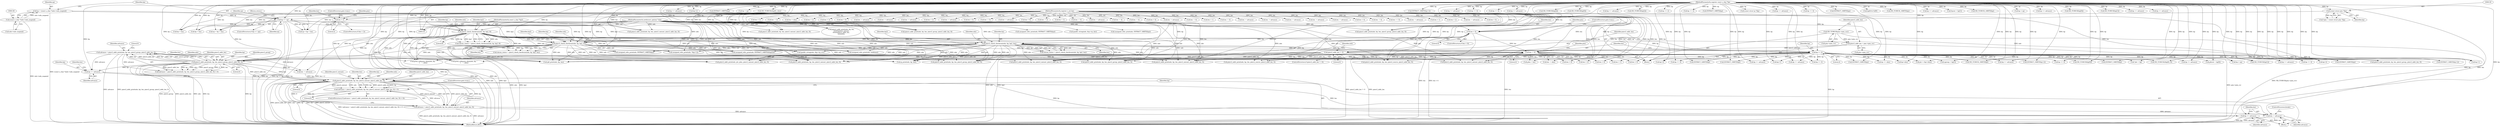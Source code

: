 digraph "0_tcpdump_5dc1860d8267b1e0cb78c9ffa2a40bea2fdb3ddc_4@pointer" {
"1000716" [label="(Call,bp += advance)"];
"1000705" [label="(Call,advance = pimv2_addr_print(ndo, bp, len, pimv2_group, pimv2_addr_len, 0))"];
"1000707" [label="(Call,pimv2_addr_print(ndo, bp, len, pimv2_group, pimv2_addr_len, 0))"];
"1000224" [label="(Call,pimv2_check_checksum(ndo, bp, bp2, 8))"];
"1000120" [label="(MethodParameterIn,netdissect_options *ndo)"];
"1000121" [label="(MethodParameterIn,register const u_char *bp)"];
"1000143" [label="(Call,bp >= ep)"];
"1000129" [label="(Call,(const struct pim *)bp)"];
"1000135" [label="(Call,ep = (const u_char *)ndo->ndo_snapend)"];
"1000137" [label="(Call,(const u_char *)ndo->ndo_snapend)"];
"1000123" [label="(MethodParameterIn,const u_char *bp2)"];
"1000236" [label="(Call,pimv2_check_checksum(ndo, bp, bp2, len))"];
"1000181" [label="(Call,len < 4)"];
"1000159" [label="(Call,len < 2)"];
"1000122" [label="(MethodParameterIn,register u_int len)"];
"1000245" [label="(Call,pimv2_check_checksum(ndo, bp, bp2, len))"];
"1000271" [label="(Call,bp += 4)"];
"1000274" [label="(Call,len -= 4)"];
"1000173" [label="(Call,pimv2_addr_len != 0)"];
"1000167" [label="(Call,pimv2_addr_len = pim->pim_rsv)"];
"1000163" [label="(Call,ND_TCHECK(pim->pim_rsv))"];
"1000730" [label="(Call,pimv2_addr_print(ndo, bp, len, pimv2_unicast, pimv2_addr_len, 0))"];
"1000727" [label="(Call,(advance = pimv2_addr_print(ndo, bp, len, pimv2_unicast, pimv2_addr_len, 0)) < 0)"];
"1000728" [label="(Call,advance = pimv2_addr_print(ndo, bp, len, pimv2_unicast, pimv2_addr_len, 0))"];
"1000739" [label="(Call,bp += advance)"];
"1000742" [label="(Call,len -= advance)"];
"1001291" [label="(Call,bp += advance)"];
"1000741" [label="(Identifier,advance)"];
"1000391" [label="(Call,bp+2)"];
"1000386" [label="(Call,EXTRACT_16BITS(bp))"];
"1000131" [label="(Identifier,bp)"];
"1000124" [label="(Block,)"];
"1000184" [label="(ControlStructure,goto trunc;)"];
"1001294" [label="(Call,len -= advance)"];
"1000127" [label="(Call,*pim = (const struct pim *)bp)"];
"1000222" [label="(Call,cksum_status = pimv2_check_checksum(ndo, bp, bp2, 8))"];
"1001417" [label="(Call,pimv2_addr_print(ndo, bp, len, pimv2_unicast, pimv2_addr_len, 0))"];
"1000297" [label="(Call,ND_TCHECK2(bp[0], 4))"];
"1000274" [label="(Call,len -= 4)"];
"1000717" [label="(Identifier,bp)"];
"1001010" [label="(Call,EXTRACT_16BITS(bp))"];
"1001171" [label="(Call,bp < ep)"];
"1000977" [label="(Call,pimv2_addr_print(ndo, bp, len, pimv2_source, pimv2_addr_len, 0))"];
"1000866" [label="(Call,pimv2_addr_print(ndo, bp, len, pimv2_group, pimv2_addr_len, 0))"];
"1001199" [label="(Call,len -= advance)"];
"1001468" [label="(Call,len -= advance)"];
"1000719" [label="(Call,len -= advance)"];
"1000500" [label="(Call,unsigned_relts_print(ndo, *(bp+1)))"];
"1000340" [label="(Call,ND_TCHECK2(bp[0], olen))"];
"1000150" [label="(Call,bp + len)"];
"1000172" [label="(ControlStructure,if (pimv2_addr_len != 0))"];
"1000728" [label="(Call,advance = pimv2_addr_print(ndo, bp, len, pimv2_unicast, pimv2_addr_len, 0))"];
"1000135" [label="(Call,ep = (const u_char *)ndo->ndo_snapend)"];
"1000912" [label="(Call,bp += 4)"];
"1000464" [label="(Call,EXTRACT_32BITS(bp))"];
"1001429" [label="(Call,len -= advance)"];
"1000122" [label="(MethodParameterIn,register u_int len)"];
"1001360" [label="(Call,pfxcnt = bp[0])"];
"1000145" [label="(Identifier,ep)"];
"1001383" [label="(Call,len < 4)"];
"1000167" [label="(Call,pimv2_addr_len = pim->pim_rsv)"];
"1000390" [label="(Call,EXTRACT_16BITS(bp+2))"];
"1000536" [label="(Call,*ptr = bp)"];
"1001110" [label="(Call,bp += advance)"];
"1000716" [label="(Call,bp += advance)"];
"1000841" [label="(Call,len -= 4)"];
"1000234" [label="(Call,cksum_status = pimv2_check_checksum(ndo, bp, bp2, len))"];
"1000168" [label="(Identifier,pimv2_addr_len)"];
"1000236" [label="(Call,pimv2_check_checksum(ndo, bp, bp2, len))"];
"1000712" [label="(Identifier,pimv2_addr_len)"];
"1001157" [label="(Call,bp += 4)"];
"1000144" [label="(Identifier,bp)"];
"1000635" [label="(Call,len == 0)"];
"1000137" [label="(Call,(const u_char *)ndo->ndo_snapend)"];
"1000744" [label="(Identifier,advance)"];
"1000239" [label="(Identifier,bp2)"];
"1000704" [label="(Call,(advance = pimv2_addr_print(ndo, bp, len, pimv2_group, pimv2_addr_len, 0)) < 0)"];
"1000952" [label="(Call,len -= advance)"];
"1000362" [label="(Call,unsigned_relts_print(ndo, EXTRACT_16BITS(bp)))"];
"1000155" [label="(Call,bp + len)"];
"1000282" [label="(Block,)"];
"1000143" [label="(Call,bp >= ep)"];
"1000161" [label="(Literal,2)"];
"1001117" [label="(Call,len < 1)"];
"1001366" [label="(Call,len < 2)"];
"1000520" [label="(Call,bp+2)"];
"1001239" [label="(Call,bp += 4)"];
"1000164" [label="(Call,pim->pim_rsv)"];
"1001504" [label="(Call,pimv2_addr_print(ndo, bp, len, pimv2_group, pimv2_addr_len, 0))"];
"1000989" [label="(Call,len -= advance)"];
"1001235" [label="(Call,len < 4)"];
"1001543" [label="(Call,len < 2)"];
"1001536" [label="(Call,bp += advance)"];
"1001527" [label="(Call,pimv2_addr_print(ndo, bp, len, pimv2_unicast, pimv2_addr_len, 0))"];
"1000735" [label="(Identifier,pimv2_addr_len)"];
"1000519" [label="(Call,EXTRACT_16BITS(bp+2))"];
"1000713" [label="(Literal,0)"];
"1000159" [label="(Call,len < 2)"];
"1001187" [label="(Call,pimv2_addr_print(ndo, bp, len,\n \t\t\t\t\t\t\t\tpimv2_unicast,\n\t\t\t\t\t\t\t\tpimv2_addr_len,\n\t\t\t\t\t\t\t\t0))"];
"1000556" [label="(Call,pimv2_addr_print(ndo, ptr, plen, pimv2_unicast, pimv2_addr_len, 0))"];
"1001055" [label="(Call,len -= 2)"];
"1000187" [label="(Identifier,pim)"];
"1000726" [label="(ControlStructure,if ((advance = pimv2_addr_print(ndo, bp, len, pimv2_unicast, pimv2_addr_len, 0)) < 0))"];
"1000706" [label="(Identifier,advance)"];
"1000336" [label="(Call,len < olen)"];
"1001036" [label="(Call,len < 2)"];
"1001344" [label="(Call,len < 1)"];
"1000329" [label="(Call,bp += 4)"];
"1000248" [label="(Identifier,bp2)"];
"1001040" [label="(Call,ND_TCHECK(bp[2]))"];
"1000162" [label="(ControlStructure,goto trunc;)"];
"1001203" [label="(Call,len < 2)"];
"1000275" [label="(Identifier,len)"];
"1000165" [label="(Identifier,pim)"];
"1000727" [label="(Call,(advance = pimv2_addr_print(ndo, bp, len, pimv2_unicast, pimv2_addr_len, 0)) < 0)"];
"1000226" [label="(Identifier,bp)"];
"1000293" [label="(Call,len < 4)"];
"1001456" [label="(Call,pimv2_addr_print(ndo, bp, len, pimv2_group, pimv2_addr_len, 0))"];
"1001023" [label="(Call,ND_TCHECK(bp[0]))"];
"1000784" [label="(Call,len -= advance)"];
"1001113" [label="(Call,len -= advance)"];
"1000738" [label="(ControlStructure,goto trunc;)"];
"1001403" [label="(Call,bp += 4)"];
"1000610" [label="(Call,len < 4)"];
"1000240" [label="(Identifier,len)"];
"1000582" [label="(Call,print_unknown_data(ndo, bp, \"\n\t    \", olen))"];
"1001078" [label="(Call,len -= advance)"];
"1001134" [label="(Call,len < 2)"];
"1000153" [label="(Call,ep = bp + len)"];
"1001348" [label="(Call,ND_TCHECK(bp[0]))"];
"1001196" [label="(Call,bp += advance)"];
"1001222" [label="(Call,ND_TCHECK(bp[2]))"];
"1001539" [label="(Call,len -= advance)"];
"1000707" [label="(Call,pimv2_addr_print(ndo, bp, len, pimv2_group, pimv2_addr_len, 0))"];
"1000663" [label="(Call,ipaddr_string(ndo, &ip->ip_src))"];
"1001012" [label="(Call,bp += 2)"];
"1000718" [label="(Identifier,advance)"];
"1000745" [label="(ControlStructure,break;)"];
"1000433" [label="(Call,EXTRACT_32BITS(bp))"];
"1001575" [label="(MethodReturn,RET)"];
"1000121" [label="(MethodParameterIn,register const u_char *bp)"];
"1000683" [label="(Call,ip6_print(ndo, bp, len))"];
"1000146" [label="(Return,return;)"];
"1001153" [label="(Call,len < 4)"];
"1000875" [label="(Call,bp += advance)"];
"1001052" [label="(Call,bp += 2)"];
"1001215" [label="(Call,EXTRACT_16BITS(bp))"];
"1001465" [label="(Call,bp += advance)"];
"1000332" [label="(Call,len -= 4)"];
"1000878" [label="(Call,len -= advance)"];
"1001298" [label="(Call,len < 8)"];
"1000626" [label="(Call,EXTRACT_32BITS(bp))"];
"1000120" [label="(MethodParameterIn,netdissect_options *ndo)"];
"1000641" [label="(Call,(const struct ip *)bp)"];
"1001426" [label="(Call,bp += advance)"];
"1000224" [label="(Call,pimv2_check_checksum(ndo, bp, bp2, 8))"];
"1001513" [label="(Call,bp += advance)"];
"1000160" [label="(Identifier,len)"];
"1000276" [label="(Literal,4)"];
"1000181" [label="(Call,len < 4)"];
"1000734" [label="(Identifier,pimv2_unicast)"];
"1000249" [label="(Identifier,len)"];
"1001003" [label="(Call,ND_TCHECK_16BITS(bp))"];
"1001015" [label="(Call,len -= 2)"];
"1001481" [label="(Call,pimv2_addr_print(ndo, bp, len, pimv2_unicast, pimv2_addr_len, 0))"];
"1000602" [label="(Call,len -= olen)"];
"1000129" [label="(Call,(const struct pim *)bp)"];
"1000228" [label="(Literal,8)"];
"1000733" [label="(Identifier,len)"];
"1000225" [label="(Identifier,ndo)"];
"1001259" [label="(Call,pimv2_addr_print(ndo, bp, len, pimv2_group, pimv2_addr_len, 0))"];
"1000742" [label="(Call,len -= advance)"];
"1000149" [label="(Identifier,ep)"];
"1001218" [label="(Call,len < 3)"];
"1000142" [label="(ControlStructure,if (bp >= ep))"];
"1000503" [label="(Call,bp+1)"];
"1000183" [label="(Literal,4)"];
"1000628" [label="(Call,bp += 4)"];
"1000288" [label="(Call,len > 0)"];
"1001282" [label="(Call,pimv2_addr_print(ndo, bp, len, pimv2_unicast, pimv2_addr_len, 0))"];
"1000986" [label="(Call,bp += advance)"];
"1000169" [label="(Call,pim->pim_rsv)"];
"1000271" [label="(Call,bp += 4)"];
"1000737" [label="(Literal,0)"];
"1000710" [label="(Identifier,len)"];
"1001553" [label="(Call,unsigned_relts_print(ndo, EXTRACT_16BITS(bp)))"];
"1000158" [label="(ControlStructure,if (len < 2))"];
"1000631" [label="(Call,len -= 4)"];
"1001370" [label="(Call,ND_TCHECK(bp[1]))"];
"1000714" [label="(Literal,0)"];
"1000709" [label="(Identifier,bp)"];
"1000720" [label="(Identifier,len)"];
"1000123" [label="(MethodParameterIn,const u_char *bp2)"];
"1000148" [label="(Call,ep > bp + len)"];
"1001101" [label="(Call,pimv2_addr_print(ndo, bp, len, pimv2_group, pimv2_addr_len, 0))"];
"1000788" [label="(Call,len < 4)"];
"1000272" [label="(Identifier,bp)"];
"1000238" [label="(Identifier,bp)"];
"1000245" [label="(Call,pimv2_check_checksum(ndo, bp, bp2, len))"];
"1000838" [label="(Call,bp += 4)"];
"1000246" [label="(Identifier,ndo)"];
"1001516" [label="(Call,len -= advance)"];
"1001555" [label="(Call,EXTRACT_16BITS(bp))"];
"1000540" [label="(Call,plen = len)"];
"1000139" [label="(Call,ndo->ndo_snapend)"];
"1000175" [label="(Literal,0)"];
"1001213" [label="(Call,unsigned_relts_print(ndo, EXTRACT_16BITS(bp)))"];
"1000136" [label="(Identifier,ep)"];
"1001406" [label="(Call,len -= 4)"];
"1000508" [label="(Call,EXTRACT_16BITS(bp+2))"];
"1001307" [label="(Call,bp[0] & 0x80)"];
"1001207" [label="(Call,ND_TCHECK_16BITS(bp))"];
"1000273" [label="(Literal,4)"];
"1001242" [label="(Call,len -= 4)"];
"1000711" [label="(Identifier,pimv2_group)"];
"1000491" [label="(Call,bp+1)"];
"1001075" [label="(Call,bp += advance)"];
"1000237" [label="(Identifier,ndo)"];
"1000178" [label="(Identifier,ndo)"];
"1000163" [label="(Call,ND_TCHECK(pim->pim_rsv))"];
"1001147" [label="(Call,frpcnt = bp[1])"];
"1001547" [label="(Call,ND_TCHECK_16BITS(bp))"];
"1000732" [label="(Identifier,bp)"];
"1000594" [label="(Call,print_unknown_data(ndo, bp, \"\n\t    \", olen))"];
"1000743" [label="(Identifier,len)"];
"1000669" [label="(Call,ipaddr_string(ndo, &ip->ip_dst))"];
"1000227" [label="(Identifier,bp2)"];
"1000796" [label="(Call,ngroup = bp[1])"];
"1000882" [label="(Call,len < 4)"];
"1000180" [label="(ControlStructure,if (len < 4))"];
"1000999" [label="(Call,len < 2)"];
"1001396" [label="(Call,unsigned_relts_print(ndo, EXTRACT_16BITS(&bp[2])))"];
"1001440" [label="(Call,bp < ep)"];
"1001493" [label="(Call,len -= advance)"];
"1000364" [label="(Call,EXTRACT_16BITS(bp))"];
"1001085" [label="(Call,bp < ep)"];
"1001160" [label="(Call,len -= 4)"];
"1000772" [label="(Call,pimv2_addr_print(ndo, bp, len, pimv2_unicast, pimv2_addr_len, 0))"];
"1000280" [label="(Identifier,pim)"];
"1000740" [label="(Identifier,bp)"];
"1000739" [label="(Call,bp += advance)"];
"1000736" [label="(Literal,0)"];
"1000243" [label="(Call,cksum_status = pimv2_check_checksum(ndo, bp, bp2, len))"];
"1000546" [label="(Call,bp+olen)"];
"1001490" [label="(Call,bp += advance)"];
"1000835" [label="(Call,unsigned_relts_print(ndo, holdtime))"];
"1000599" [label="(Call,bp += olen)"];
"1001121" [label="(Call,ND_TCHECK(bp[0]))"];
"1000509" [label="(Call,bp+2)"];
"1000174" [label="(Identifier,pimv2_addr_len)"];
"1000940" [label="(Call,pimv2_addr_print(ndo, bp, len, pimv2_source, pimv2_addr_len, 0))"];
"1001138" [label="(Call,ND_TCHECK(bp[1]))"];
"1000705" [label="(Call,advance = pimv2_addr_print(ndo, bp, len, pimv2_group, pimv2_addr_len, 0))"];
"1000247" [label="(Identifier,bp)"];
"1001268" [label="(Call,bp += advance)"];
"1000544" [label="(Call,ptr < (bp+olen))"];
"1000173" [label="(Call,pimv2_addr_len != 0)"];
"1001019" [label="(Call,len < 1)"];
"1000677" [label="(Call,ip_print(ndo, bp, len))"];
"1000731" [label="(Identifier,ndo)"];
"1000729" [label="(Identifier,advance)"];
"1001066" [label="(Call,pimv2_addr_print(ndo, bp, len, pimv2_unicast, pimv2_addr_len, 0))"];
"1000730" [label="(Call,pimv2_addr_print(ndo, bp, len, pimv2_unicast, pimv2_addr_len, 0))"];
"1000781" [label="(Call,bp += advance)"];
"1000915" [label="(Call,len -= 4)"];
"1000949" [label="(Call,bp += advance)"];
"1001271" [label="(Call,len -= advance)"];
"1000182" [label="(Identifier,len)"];
"1000708" [label="(Identifier,ndo)"];
"1000716" -> "1000282"  [label="AST: "];
"1000716" -> "1000718"  [label="CFG: "];
"1000717" -> "1000716"  [label="AST: "];
"1000718" -> "1000716"  [label="AST: "];
"1000720" -> "1000716"  [label="CFG: "];
"1000705" -> "1000716"  [label="DDG: advance"];
"1000707" -> "1000716"  [label="DDG: bp"];
"1000121" -> "1000716"  [label="DDG: bp"];
"1000716" -> "1000730"  [label="DDG: bp"];
"1000705" -> "1000704"  [label="AST: "];
"1000705" -> "1000707"  [label="CFG: "];
"1000706" -> "1000705"  [label="AST: "];
"1000707" -> "1000705"  [label="AST: "];
"1000714" -> "1000705"  [label="CFG: "];
"1000705" -> "1001575"  [label="DDG: advance"];
"1000705" -> "1001575"  [label="DDG: pimv2_addr_print(ndo, bp, len, pimv2_group, pimv2_addr_len, 0)"];
"1000705" -> "1000704"  [label="DDG: advance"];
"1000707" -> "1000705"  [label="DDG: len"];
"1000707" -> "1000705"  [label="DDG: pimv2_addr_len"];
"1000707" -> "1000705"  [label="DDG: bp"];
"1000707" -> "1000705"  [label="DDG: ndo"];
"1000707" -> "1000705"  [label="DDG: pimv2_group"];
"1000707" -> "1000705"  [label="DDG: 0"];
"1000705" -> "1000719"  [label="DDG: advance"];
"1000707" -> "1000713"  [label="CFG: "];
"1000708" -> "1000707"  [label="AST: "];
"1000709" -> "1000707"  [label="AST: "];
"1000710" -> "1000707"  [label="AST: "];
"1000711" -> "1000707"  [label="AST: "];
"1000712" -> "1000707"  [label="AST: "];
"1000713" -> "1000707"  [label="AST: "];
"1000707" -> "1001575"  [label="DDG: bp"];
"1000707" -> "1001575"  [label="DDG: pimv2_group"];
"1000707" -> "1001575"  [label="DDG: pimv2_addr_len"];
"1000707" -> "1001575"  [label="DDG: ndo"];
"1000707" -> "1001575"  [label="DDG: len"];
"1000707" -> "1000704"  [label="DDG: len"];
"1000707" -> "1000704"  [label="DDG: pimv2_addr_len"];
"1000707" -> "1000704"  [label="DDG: bp"];
"1000707" -> "1000704"  [label="DDG: ndo"];
"1000707" -> "1000704"  [label="DDG: pimv2_group"];
"1000707" -> "1000704"  [label="DDG: 0"];
"1000224" -> "1000707"  [label="DDG: ndo"];
"1000236" -> "1000707"  [label="DDG: ndo"];
"1000245" -> "1000707"  [label="DDG: ndo"];
"1000120" -> "1000707"  [label="DDG: ndo"];
"1000271" -> "1000707"  [label="DDG: bp"];
"1000121" -> "1000707"  [label="DDG: bp"];
"1000274" -> "1000707"  [label="DDG: len"];
"1000122" -> "1000707"  [label="DDG: len"];
"1000173" -> "1000707"  [label="DDG: pimv2_addr_len"];
"1000707" -> "1000719"  [label="DDG: len"];
"1000707" -> "1000730"  [label="DDG: ndo"];
"1000707" -> "1000730"  [label="DDG: pimv2_addr_len"];
"1000224" -> "1000222"  [label="AST: "];
"1000224" -> "1000228"  [label="CFG: "];
"1000225" -> "1000224"  [label="AST: "];
"1000226" -> "1000224"  [label="AST: "];
"1000227" -> "1000224"  [label="AST: "];
"1000228" -> "1000224"  [label="AST: "];
"1000222" -> "1000224"  [label="CFG: "];
"1000224" -> "1001575"  [label="DDG: ndo"];
"1000224" -> "1001575"  [label="DDG: bp2"];
"1000224" -> "1000222"  [label="DDG: ndo"];
"1000224" -> "1000222"  [label="DDG: bp"];
"1000224" -> "1000222"  [label="DDG: bp2"];
"1000224" -> "1000222"  [label="DDG: 8"];
"1000120" -> "1000224"  [label="DDG: ndo"];
"1000121" -> "1000224"  [label="DDG: bp"];
"1000143" -> "1000224"  [label="DDG: bp"];
"1000123" -> "1000224"  [label="DDG: bp2"];
"1000224" -> "1000236"  [label="DDG: ndo"];
"1000224" -> "1000236"  [label="DDG: bp"];
"1000224" -> "1000236"  [label="DDG: bp2"];
"1000224" -> "1000271"  [label="DDG: bp"];
"1000224" -> "1000362"  [label="DDG: ndo"];
"1000224" -> "1000500"  [label="DDG: ndo"];
"1000224" -> "1000556"  [label="DDG: ndo"];
"1000224" -> "1000582"  [label="DDG: ndo"];
"1000224" -> "1000594"  [label="DDG: ndo"];
"1000224" -> "1000663"  [label="DDG: ndo"];
"1000224" -> "1000677"  [label="DDG: ndo"];
"1000224" -> "1000683"  [label="DDG: ndo"];
"1000224" -> "1000772"  [label="DDG: ndo"];
"1000224" -> "1000835"  [label="DDG: ndo"];
"1000224" -> "1000866"  [label="DDG: ndo"];
"1000224" -> "1001066"  [label="DDG: ndo"];
"1000224" -> "1001259"  [label="DDG: ndo"];
"1000224" -> "1001396"  [label="DDG: ndo"];
"1000224" -> "1001481"  [label="DDG: ndo"];
"1000120" -> "1000119"  [label="AST: "];
"1000120" -> "1001575"  [label="DDG: ndo"];
"1000120" -> "1000236"  [label="DDG: ndo"];
"1000120" -> "1000245"  [label="DDG: ndo"];
"1000120" -> "1000362"  [label="DDG: ndo"];
"1000120" -> "1000500"  [label="DDG: ndo"];
"1000120" -> "1000556"  [label="DDG: ndo"];
"1000120" -> "1000582"  [label="DDG: ndo"];
"1000120" -> "1000594"  [label="DDG: ndo"];
"1000120" -> "1000663"  [label="DDG: ndo"];
"1000120" -> "1000669"  [label="DDG: ndo"];
"1000120" -> "1000677"  [label="DDG: ndo"];
"1000120" -> "1000683"  [label="DDG: ndo"];
"1000120" -> "1000730"  [label="DDG: ndo"];
"1000120" -> "1000772"  [label="DDG: ndo"];
"1000120" -> "1000835"  [label="DDG: ndo"];
"1000120" -> "1000866"  [label="DDG: ndo"];
"1000120" -> "1000940"  [label="DDG: ndo"];
"1000120" -> "1000977"  [label="DDG: ndo"];
"1000120" -> "1001066"  [label="DDG: ndo"];
"1000120" -> "1001101"  [label="DDG: ndo"];
"1000120" -> "1001187"  [label="DDG: ndo"];
"1000120" -> "1001213"  [label="DDG: ndo"];
"1000120" -> "1001259"  [label="DDG: ndo"];
"1000120" -> "1001282"  [label="DDG: ndo"];
"1000120" -> "1001396"  [label="DDG: ndo"];
"1000120" -> "1001417"  [label="DDG: ndo"];
"1000120" -> "1001456"  [label="DDG: ndo"];
"1000120" -> "1001481"  [label="DDG: ndo"];
"1000120" -> "1001504"  [label="DDG: ndo"];
"1000120" -> "1001527"  [label="DDG: ndo"];
"1000120" -> "1001553"  [label="DDG: ndo"];
"1000121" -> "1000119"  [label="AST: "];
"1000121" -> "1001575"  [label="DDG: bp"];
"1000121" -> "1000129"  [label="DDG: bp"];
"1000121" -> "1000143"  [label="DDG: bp"];
"1000121" -> "1000148"  [label="DDG: bp"];
"1000121" -> "1000150"  [label="DDG: bp"];
"1000121" -> "1000153"  [label="DDG: bp"];
"1000121" -> "1000155"  [label="DDG: bp"];
"1000121" -> "1000236"  [label="DDG: bp"];
"1000121" -> "1000245"  [label="DDG: bp"];
"1000121" -> "1000271"  [label="DDG: bp"];
"1000121" -> "1000297"  [label="DDG: bp"];
"1000121" -> "1000329"  [label="DDG: bp"];
"1000121" -> "1000340"  [label="DDG: bp"];
"1000121" -> "1000364"  [label="DDG: bp"];
"1000121" -> "1000386"  [label="DDG: bp"];
"1000121" -> "1000390"  [label="DDG: bp"];
"1000121" -> "1000391"  [label="DDG: bp"];
"1000121" -> "1000433"  [label="DDG: bp"];
"1000121" -> "1000464"  [label="DDG: bp"];
"1000121" -> "1000491"  [label="DDG: bp"];
"1000121" -> "1000503"  [label="DDG: bp"];
"1000121" -> "1000508"  [label="DDG: bp"];
"1000121" -> "1000509"  [label="DDG: bp"];
"1000121" -> "1000519"  [label="DDG: bp"];
"1000121" -> "1000520"  [label="DDG: bp"];
"1000121" -> "1000536"  [label="DDG: bp"];
"1000121" -> "1000544"  [label="DDG: bp"];
"1000121" -> "1000546"  [label="DDG: bp"];
"1000121" -> "1000582"  [label="DDG: bp"];
"1000121" -> "1000594"  [label="DDG: bp"];
"1000121" -> "1000599"  [label="DDG: bp"];
"1000121" -> "1000626"  [label="DDG: bp"];
"1000121" -> "1000628"  [label="DDG: bp"];
"1000121" -> "1000641"  [label="DDG: bp"];
"1000121" -> "1000677"  [label="DDG: bp"];
"1000121" -> "1000683"  [label="DDG: bp"];
"1000121" -> "1000730"  [label="DDG: bp"];
"1000121" -> "1000739"  [label="DDG: bp"];
"1000121" -> "1000772"  [label="DDG: bp"];
"1000121" -> "1000781"  [label="DDG: bp"];
"1000121" -> "1000796"  [label="DDG: bp"];
"1000121" -> "1000838"  [label="DDG: bp"];
"1000121" -> "1000866"  [label="DDG: bp"];
"1000121" -> "1000875"  [label="DDG: bp"];
"1000121" -> "1000912"  [label="DDG: bp"];
"1000121" -> "1000940"  [label="DDG: bp"];
"1000121" -> "1000949"  [label="DDG: bp"];
"1000121" -> "1000977"  [label="DDG: bp"];
"1000121" -> "1000986"  [label="DDG: bp"];
"1000121" -> "1001003"  [label="DDG: bp"];
"1000121" -> "1001010"  [label="DDG: bp"];
"1000121" -> "1001012"  [label="DDG: bp"];
"1000121" -> "1001023"  [label="DDG: bp"];
"1000121" -> "1001040"  [label="DDG: bp"];
"1000121" -> "1001052"  [label="DDG: bp"];
"1000121" -> "1001066"  [label="DDG: bp"];
"1000121" -> "1001075"  [label="DDG: bp"];
"1000121" -> "1001085"  [label="DDG: bp"];
"1000121" -> "1001101"  [label="DDG: bp"];
"1000121" -> "1001110"  [label="DDG: bp"];
"1000121" -> "1001121"  [label="DDG: bp"];
"1000121" -> "1001138"  [label="DDG: bp"];
"1000121" -> "1001147"  [label="DDG: bp"];
"1000121" -> "1001157"  [label="DDG: bp"];
"1000121" -> "1001171"  [label="DDG: bp"];
"1000121" -> "1001187"  [label="DDG: bp"];
"1000121" -> "1001196"  [label="DDG: bp"];
"1000121" -> "1001207"  [label="DDG: bp"];
"1000121" -> "1001215"  [label="DDG: bp"];
"1000121" -> "1001222"  [label="DDG: bp"];
"1000121" -> "1001239"  [label="DDG: bp"];
"1000121" -> "1001259"  [label="DDG: bp"];
"1000121" -> "1001268"  [label="DDG: bp"];
"1000121" -> "1001282"  [label="DDG: bp"];
"1000121" -> "1001291"  [label="DDG: bp"];
"1000121" -> "1001307"  [label="DDG: bp"];
"1000121" -> "1001348"  [label="DDG: bp"];
"1000121" -> "1001360"  [label="DDG: bp"];
"1000121" -> "1001370"  [label="DDG: bp"];
"1000121" -> "1001403"  [label="DDG: bp"];
"1000121" -> "1001417"  [label="DDG: bp"];
"1000121" -> "1001426"  [label="DDG: bp"];
"1000121" -> "1001440"  [label="DDG: bp"];
"1000121" -> "1001456"  [label="DDG: bp"];
"1000121" -> "1001465"  [label="DDG: bp"];
"1000121" -> "1001481"  [label="DDG: bp"];
"1000121" -> "1001490"  [label="DDG: bp"];
"1000121" -> "1001504"  [label="DDG: bp"];
"1000121" -> "1001513"  [label="DDG: bp"];
"1000121" -> "1001527"  [label="DDG: bp"];
"1000121" -> "1001536"  [label="DDG: bp"];
"1000121" -> "1001547"  [label="DDG: bp"];
"1000121" -> "1001555"  [label="DDG: bp"];
"1000143" -> "1000142"  [label="AST: "];
"1000143" -> "1000145"  [label="CFG: "];
"1000144" -> "1000143"  [label="AST: "];
"1000145" -> "1000143"  [label="AST: "];
"1000146" -> "1000143"  [label="CFG: "];
"1000149" -> "1000143"  [label="CFG: "];
"1000143" -> "1001575"  [label="DDG: bp"];
"1000143" -> "1001575"  [label="DDG: ep"];
"1000143" -> "1001575"  [label="DDG: bp >= ep"];
"1000129" -> "1000143"  [label="DDG: bp"];
"1000135" -> "1000143"  [label="DDG: ep"];
"1000143" -> "1000148"  [label="DDG: ep"];
"1000143" -> "1000148"  [label="DDG: bp"];
"1000143" -> "1000150"  [label="DDG: bp"];
"1000143" -> "1000153"  [label="DDG: bp"];
"1000143" -> "1000155"  [label="DDG: bp"];
"1000143" -> "1000245"  [label="DDG: bp"];
"1000143" -> "1000271"  [label="DDG: bp"];
"1000129" -> "1000127"  [label="AST: "];
"1000129" -> "1000131"  [label="CFG: "];
"1000130" -> "1000129"  [label="AST: "];
"1000131" -> "1000129"  [label="AST: "];
"1000127" -> "1000129"  [label="CFG: "];
"1000129" -> "1000127"  [label="DDG: bp"];
"1000135" -> "1000124"  [label="AST: "];
"1000135" -> "1000137"  [label="CFG: "];
"1000136" -> "1000135"  [label="AST: "];
"1000137" -> "1000135"  [label="AST: "];
"1000144" -> "1000135"  [label="CFG: "];
"1000135" -> "1001575"  [label="DDG: (const u_char *)ndo->ndo_snapend"];
"1000137" -> "1000135"  [label="DDG: ndo->ndo_snapend"];
"1000137" -> "1000139"  [label="CFG: "];
"1000138" -> "1000137"  [label="AST: "];
"1000139" -> "1000137"  [label="AST: "];
"1000137" -> "1001575"  [label="DDG: ndo->ndo_snapend"];
"1000123" -> "1000119"  [label="AST: "];
"1000123" -> "1001575"  [label="DDG: bp2"];
"1000123" -> "1000236"  [label="DDG: bp2"];
"1000123" -> "1000245"  [label="DDG: bp2"];
"1000236" -> "1000234"  [label="AST: "];
"1000236" -> "1000240"  [label="CFG: "];
"1000237" -> "1000236"  [label="AST: "];
"1000238" -> "1000236"  [label="AST: "];
"1000239" -> "1000236"  [label="AST: "];
"1000240" -> "1000236"  [label="AST: "];
"1000234" -> "1000236"  [label="CFG: "];
"1000236" -> "1001575"  [label="DDG: ndo"];
"1000236" -> "1001575"  [label="DDG: bp2"];
"1000236" -> "1000234"  [label="DDG: ndo"];
"1000236" -> "1000234"  [label="DDG: bp"];
"1000236" -> "1000234"  [label="DDG: bp2"];
"1000236" -> "1000234"  [label="DDG: len"];
"1000181" -> "1000236"  [label="DDG: len"];
"1000122" -> "1000236"  [label="DDG: len"];
"1000236" -> "1000271"  [label="DDG: bp"];
"1000236" -> "1000274"  [label="DDG: len"];
"1000236" -> "1000362"  [label="DDG: ndo"];
"1000236" -> "1000500"  [label="DDG: ndo"];
"1000236" -> "1000556"  [label="DDG: ndo"];
"1000236" -> "1000582"  [label="DDG: ndo"];
"1000236" -> "1000594"  [label="DDG: ndo"];
"1000236" -> "1000663"  [label="DDG: ndo"];
"1000236" -> "1000677"  [label="DDG: ndo"];
"1000236" -> "1000683"  [label="DDG: ndo"];
"1000236" -> "1000772"  [label="DDG: ndo"];
"1000236" -> "1000835"  [label="DDG: ndo"];
"1000236" -> "1000866"  [label="DDG: ndo"];
"1000236" -> "1001066"  [label="DDG: ndo"];
"1000236" -> "1001259"  [label="DDG: ndo"];
"1000236" -> "1001396"  [label="DDG: ndo"];
"1000236" -> "1001481"  [label="DDG: ndo"];
"1000181" -> "1000180"  [label="AST: "];
"1000181" -> "1000183"  [label="CFG: "];
"1000182" -> "1000181"  [label="AST: "];
"1000183" -> "1000181"  [label="AST: "];
"1000184" -> "1000181"  [label="CFG: "];
"1000187" -> "1000181"  [label="CFG: "];
"1000181" -> "1001575"  [label="DDG: len"];
"1000181" -> "1001575"  [label="DDG: len < 4"];
"1000159" -> "1000181"  [label="DDG: len"];
"1000122" -> "1000181"  [label="DDG: len"];
"1000181" -> "1000245"  [label="DDG: len"];
"1000181" -> "1000274"  [label="DDG: len"];
"1000159" -> "1000158"  [label="AST: "];
"1000159" -> "1000161"  [label="CFG: "];
"1000160" -> "1000159"  [label="AST: "];
"1000161" -> "1000159"  [label="AST: "];
"1000162" -> "1000159"  [label="CFG: "];
"1000165" -> "1000159"  [label="CFG: "];
"1000159" -> "1001575"  [label="DDG: len < 2"];
"1000159" -> "1001575"  [label="DDG: len"];
"1000122" -> "1000159"  [label="DDG: len"];
"1000122" -> "1000119"  [label="AST: "];
"1000122" -> "1001575"  [label="DDG: len"];
"1000122" -> "1000148"  [label="DDG: len"];
"1000122" -> "1000150"  [label="DDG: len"];
"1000122" -> "1000153"  [label="DDG: len"];
"1000122" -> "1000155"  [label="DDG: len"];
"1000122" -> "1000245"  [label="DDG: len"];
"1000122" -> "1000274"  [label="DDG: len"];
"1000122" -> "1000288"  [label="DDG: len"];
"1000122" -> "1000293"  [label="DDG: len"];
"1000122" -> "1000332"  [label="DDG: len"];
"1000122" -> "1000336"  [label="DDG: len"];
"1000122" -> "1000540"  [label="DDG: len"];
"1000122" -> "1000602"  [label="DDG: len"];
"1000122" -> "1000610"  [label="DDG: len"];
"1000122" -> "1000631"  [label="DDG: len"];
"1000122" -> "1000635"  [label="DDG: len"];
"1000122" -> "1000677"  [label="DDG: len"];
"1000122" -> "1000683"  [label="DDG: len"];
"1000122" -> "1000719"  [label="DDG: len"];
"1000122" -> "1000730"  [label="DDG: len"];
"1000122" -> "1000742"  [label="DDG: len"];
"1000122" -> "1000772"  [label="DDG: len"];
"1000122" -> "1000784"  [label="DDG: len"];
"1000122" -> "1000788"  [label="DDG: len"];
"1000122" -> "1000841"  [label="DDG: len"];
"1000122" -> "1000866"  [label="DDG: len"];
"1000122" -> "1000878"  [label="DDG: len"];
"1000122" -> "1000882"  [label="DDG: len"];
"1000122" -> "1000915"  [label="DDG: len"];
"1000122" -> "1000940"  [label="DDG: len"];
"1000122" -> "1000952"  [label="DDG: len"];
"1000122" -> "1000977"  [label="DDG: len"];
"1000122" -> "1000989"  [label="DDG: len"];
"1000122" -> "1000999"  [label="DDG: len"];
"1000122" -> "1001015"  [label="DDG: len"];
"1000122" -> "1001019"  [label="DDG: len"];
"1000122" -> "1001036"  [label="DDG: len"];
"1000122" -> "1001055"  [label="DDG: len"];
"1000122" -> "1001066"  [label="DDG: len"];
"1000122" -> "1001078"  [label="DDG: len"];
"1000122" -> "1001101"  [label="DDG: len"];
"1000122" -> "1001113"  [label="DDG: len"];
"1000122" -> "1001117"  [label="DDG: len"];
"1000122" -> "1001134"  [label="DDG: len"];
"1000122" -> "1001153"  [label="DDG: len"];
"1000122" -> "1001160"  [label="DDG: len"];
"1000122" -> "1001187"  [label="DDG: len"];
"1000122" -> "1001199"  [label="DDG: len"];
"1000122" -> "1001203"  [label="DDG: len"];
"1000122" -> "1001218"  [label="DDG: len"];
"1000122" -> "1001235"  [label="DDG: len"];
"1000122" -> "1001242"  [label="DDG: len"];
"1000122" -> "1001259"  [label="DDG: len"];
"1000122" -> "1001271"  [label="DDG: len"];
"1000122" -> "1001282"  [label="DDG: len"];
"1000122" -> "1001294"  [label="DDG: len"];
"1000122" -> "1001298"  [label="DDG: len"];
"1000122" -> "1001344"  [label="DDG: len"];
"1000122" -> "1001366"  [label="DDG: len"];
"1000122" -> "1001383"  [label="DDG: len"];
"1000122" -> "1001406"  [label="DDG: len"];
"1000122" -> "1001417"  [label="DDG: len"];
"1000122" -> "1001429"  [label="DDG: len"];
"1000122" -> "1001456"  [label="DDG: len"];
"1000122" -> "1001468"  [label="DDG: len"];
"1000122" -> "1001481"  [label="DDG: len"];
"1000122" -> "1001493"  [label="DDG: len"];
"1000122" -> "1001504"  [label="DDG: len"];
"1000122" -> "1001516"  [label="DDG: len"];
"1000122" -> "1001527"  [label="DDG: len"];
"1000122" -> "1001539"  [label="DDG: len"];
"1000122" -> "1001543"  [label="DDG: len"];
"1000245" -> "1000243"  [label="AST: "];
"1000245" -> "1000249"  [label="CFG: "];
"1000246" -> "1000245"  [label="AST: "];
"1000247" -> "1000245"  [label="AST: "];
"1000248" -> "1000245"  [label="AST: "];
"1000249" -> "1000245"  [label="AST: "];
"1000243" -> "1000245"  [label="CFG: "];
"1000245" -> "1001575"  [label="DDG: bp2"];
"1000245" -> "1001575"  [label="DDG: ndo"];
"1000245" -> "1000243"  [label="DDG: ndo"];
"1000245" -> "1000243"  [label="DDG: bp"];
"1000245" -> "1000243"  [label="DDG: bp2"];
"1000245" -> "1000243"  [label="DDG: len"];
"1000245" -> "1000271"  [label="DDG: bp"];
"1000245" -> "1000274"  [label="DDG: len"];
"1000245" -> "1000362"  [label="DDG: ndo"];
"1000245" -> "1000500"  [label="DDG: ndo"];
"1000245" -> "1000556"  [label="DDG: ndo"];
"1000245" -> "1000582"  [label="DDG: ndo"];
"1000245" -> "1000594"  [label="DDG: ndo"];
"1000245" -> "1000663"  [label="DDG: ndo"];
"1000245" -> "1000677"  [label="DDG: ndo"];
"1000245" -> "1000683"  [label="DDG: ndo"];
"1000245" -> "1000772"  [label="DDG: ndo"];
"1000245" -> "1000835"  [label="DDG: ndo"];
"1000245" -> "1000866"  [label="DDG: ndo"];
"1000245" -> "1001066"  [label="DDG: ndo"];
"1000245" -> "1001259"  [label="DDG: ndo"];
"1000245" -> "1001396"  [label="DDG: ndo"];
"1000245" -> "1001481"  [label="DDG: ndo"];
"1000271" -> "1000124"  [label="AST: "];
"1000271" -> "1000273"  [label="CFG: "];
"1000272" -> "1000271"  [label="AST: "];
"1000273" -> "1000271"  [label="AST: "];
"1000275" -> "1000271"  [label="CFG: "];
"1000271" -> "1001575"  [label="DDG: bp"];
"1000271" -> "1000297"  [label="DDG: bp"];
"1000271" -> "1000329"  [label="DDG: bp"];
"1000271" -> "1000364"  [label="DDG: bp"];
"1000271" -> "1000386"  [label="DDG: bp"];
"1000271" -> "1000433"  [label="DDG: bp"];
"1000271" -> "1000464"  [label="DDG: bp"];
"1000271" -> "1000491"  [label="DDG: bp"];
"1000271" -> "1000503"  [label="DDG: bp"];
"1000271" -> "1000508"  [label="DDG: bp"];
"1000271" -> "1000509"  [label="DDG: bp"];
"1000271" -> "1000519"  [label="DDG: bp"];
"1000271" -> "1000520"  [label="DDG: bp"];
"1000271" -> "1000536"  [label="DDG: bp"];
"1000271" -> "1000544"  [label="DDG: bp"];
"1000271" -> "1000546"  [label="DDG: bp"];
"1000271" -> "1000582"  [label="DDG: bp"];
"1000271" -> "1000594"  [label="DDG: bp"];
"1000271" -> "1000599"  [label="DDG: bp"];
"1000271" -> "1000626"  [label="DDG: bp"];
"1000271" -> "1000677"  [label="DDG: bp"];
"1000271" -> "1000683"  [label="DDG: bp"];
"1000271" -> "1000772"  [label="DDG: bp"];
"1000271" -> "1000796"  [label="DDG: bp"];
"1000271" -> "1000838"  [label="DDG: bp"];
"1000271" -> "1000866"  [label="DDG: bp"];
"1000271" -> "1000875"  [label="DDG: bp"];
"1000271" -> "1000912"  [label="DDG: bp"];
"1000271" -> "1000940"  [label="DDG: bp"];
"1000271" -> "1000949"  [label="DDG: bp"];
"1000271" -> "1000977"  [label="DDG: bp"];
"1000271" -> "1000986"  [label="DDG: bp"];
"1000271" -> "1001003"  [label="DDG: bp"];
"1000271" -> "1001259"  [label="DDG: bp"];
"1000271" -> "1001348"  [label="DDG: bp"];
"1000271" -> "1001360"  [label="DDG: bp"];
"1000271" -> "1001370"  [label="DDG: bp"];
"1000271" -> "1001403"  [label="DDG: bp"];
"1000271" -> "1001417"  [label="DDG: bp"];
"1000271" -> "1001426"  [label="DDG: bp"];
"1000271" -> "1001440"  [label="DDG: bp"];
"1000271" -> "1001456"  [label="DDG: bp"];
"1000271" -> "1001465"  [label="DDG: bp"];
"1000271" -> "1001481"  [label="DDG: bp"];
"1000274" -> "1000124"  [label="AST: "];
"1000274" -> "1000276"  [label="CFG: "];
"1000275" -> "1000274"  [label="AST: "];
"1000276" -> "1000274"  [label="AST: "];
"1000280" -> "1000274"  [label="CFG: "];
"1000274" -> "1001575"  [label="DDG: len"];
"1000274" -> "1000288"  [label="DDG: len"];
"1000274" -> "1000540"  [label="DDG: len"];
"1000274" -> "1000602"  [label="DDG: len"];
"1000274" -> "1000610"  [label="DDG: len"];
"1000274" -> "1000677"  [label="DDG: len"];
"1000274" -> "1000683"  [label="DDG: len"];
"1000274" -> "1000772"  [label="DDG: len"];
"1000274" -> "1000788"  [label="DDG: len"];
"1000274" -> "1000999"  [label="DDG: len"];
"1000274" -> "1001259"  [label="DDG: len"];
"1000274" -> "1001344"  [label="DDG: len"];
"1000274" -> "1001481"  [label="DDG: len"];
"1000173" -> "1000172"  [label="AST: "];
"1000173" -> "1000175"  [label="CFG: "];
"1000174" -> "1000173"  [label="AST: "];
"1000175" -> "1000173"  [label="AST: "];
"1000178" -> "1000173"  [label="CFG: "];
"1000182" -> "1000173"  [label="CFG: "];
"1000173" -> "1001575"  [label="DDG: pimv2_addr_len != 0"];
"1000173" -> "1001575"  [label="DDG: pimv2_addr_len"];
"1000167" -> "1000173"  [label="DDG: pimv2_addr_len"];
"1000173" -> "1000556"  [label="DDG: pimv2_addr_len"];
"1000173" -> "1000772"  [label="DDG: pimv2_addr_len"];
"1000173" -> "1000866"  [label="DDG: pimv2_addr_len"];
"1000173" -> "1001066"  [label="DDG: pimv2_addr_len"];
"1000173" -> "1001259"  [label="DDG: pimv2_addr_len"];
"1000173" -> "1001417"  [label="DDG: pimv2_addr_len"];
"1000173" -> "1001481"  [label="DDG: pimv2_addr_len"];
"1000167" -> "1000124"  [label="AST: "];
"1000167" -> "1000169"  [label="CFG: "];
"1000168" -> "1000167"  [label="AST: "];
"1000169" -> "1000167"  [label="AST: "];
"1000174" -> "1000167"  [label="CFG: "];
"1000167" -> "1001575"  [label="DDG: pim->pim_rsv"];
"1000163" -> "1000167"  [label="DDG: pim->pim_rsv"];
"1000163" -> "1000124"  [label="AST: "];
"1000163" -> "1000164"  [label="CFG: "];
"1000164" -> "1000163"  [label="AST: "];
"1000168" -> "1000163"  [label="CFG: "];
"1000163" -> "1001575"  [label="DDG: ND_TCHECK(pim->pim_rsv)"];
"1000730" -> "1000728"  [label="AST: "];
"1000730" -> "1000736"  [label="CFG: "];
"1000731" -> "1000730"  [label="AST: "];
"1000732" -> "1000730"  [label="AST: "];
"1000733" -> "1000730"  [label="AST: "];
"1000734" -> "1000730"  [label="AST: "];
"1000735" -> "1000730"  [label="AST: "];
"1000736" -> "1000730"  [label="AST: "];
"1000728" -> "1000730"  [label="CFG: "];
"1000730" -> "1001575"  [label="DDG: pimv2_addr_len"];
"1000730" -> "1001575"  [label="DDG: pimv2_unicast"];
"1000730" -> "1001575"  [label="DDG: ndo"];
"1000730" -> "1001575"  [label="DDG: bp"];
"1000730" -> "1001575"  [label="DDG: len"];
"1000730" -> "1000727"  [label="DDG: pimv2_addr_len"];
"1000730" -> "1000727"  [label="DDG: bp"];
"1000730" -> "1000727"  [label="DDG: pimv2_unicast"];
"1000730" -> "1000727"  [label="DDG: ndo"];
"1000730" -> "1000727"  [label="DDG: 0"];
"1000730" -> "1000727"  [label="DDG: len"];
"1000730" -> "1000728"  [label="DDG: pimv2_addr_len"];
"1000730" -> "1000728"  [label="DDG: bp"];
"1000730" -> "1000728"  [label="DDG: pimv2_unicast"];
"1000730" -> "1000728"  [label="DDG: ndo"];
"1000730" -> "1000728"  [label="DDG: 0"];
"1000730" -> "1000728"  [label="DDG: len"];
"1000719" -> "1000730"  [label="DDG: len"];
"1000730" -> "1000739"  [label="DDG: bp"];
"1000730" -> "1000742"  [label="DDG: len"];
"1000727" -> "1000726"  [label="AST: "];
"1000727" -> "1000737"  [label="CFG: "];
"1000728" -> "1000727"  [label="AST: "];
"1000737" -> "1000727"  [label="AST: "];
"1000738" -> "1000727"  [label="CFG: "];
"1000740" -> "1000727"  [label="CFG: "];
"1000727" -> "1001575"  [label="DDG: (advance = pimv2_addr_print(ndo, bp, len, pimv2_unicast, pimv2_addr_len, 0)) < 0"];
"1000728" -> "1000727"  [label="DDG: advance"];
"1000729" -> "1000728"  [label="AST: "];
"1000737" -> "1000728"  [label="CFG: "];
"1000728" -> "1001575"  [label="DDG: pimv2_addr_print(ndo, bp, len, pimv2_unicast, pimv2_addr_len, 0)"];
"1000728" -> "1001575"  [label="DDG: advance"];
"1000728" -> "1000739"  [label="DDG: advance"];
"1000728" -> "1000742"  [label="DDG: advance"];
"1000739" -> "1000282"  [label="AST: "];
"1000739" -> "1000741"  [label="CFG: "];
"1000740" -> "1000739"  [label="AST: "];
"1000741" -> "1000739"  [label="AST: "];
"1000743" -> "1000739"  [label="CFG: "];
"1000739" -> "1001575"  [label="DDG: bp"];
"1000742" -> "1000282"  [label="AST: "];
"1000742" -> "1000744"  [label="CFG: "];
"1000743" -> "1000742"  [label="AST: "];
"1000744" -> "1000742"  [label="AST: "];
"1000745" -> "1000742"  [label="CFG: "];
"1000742" -> "1001575"  [label="DDG: advance"];
"1000742" -> "1001575"  [label="DDG: len"];
}

